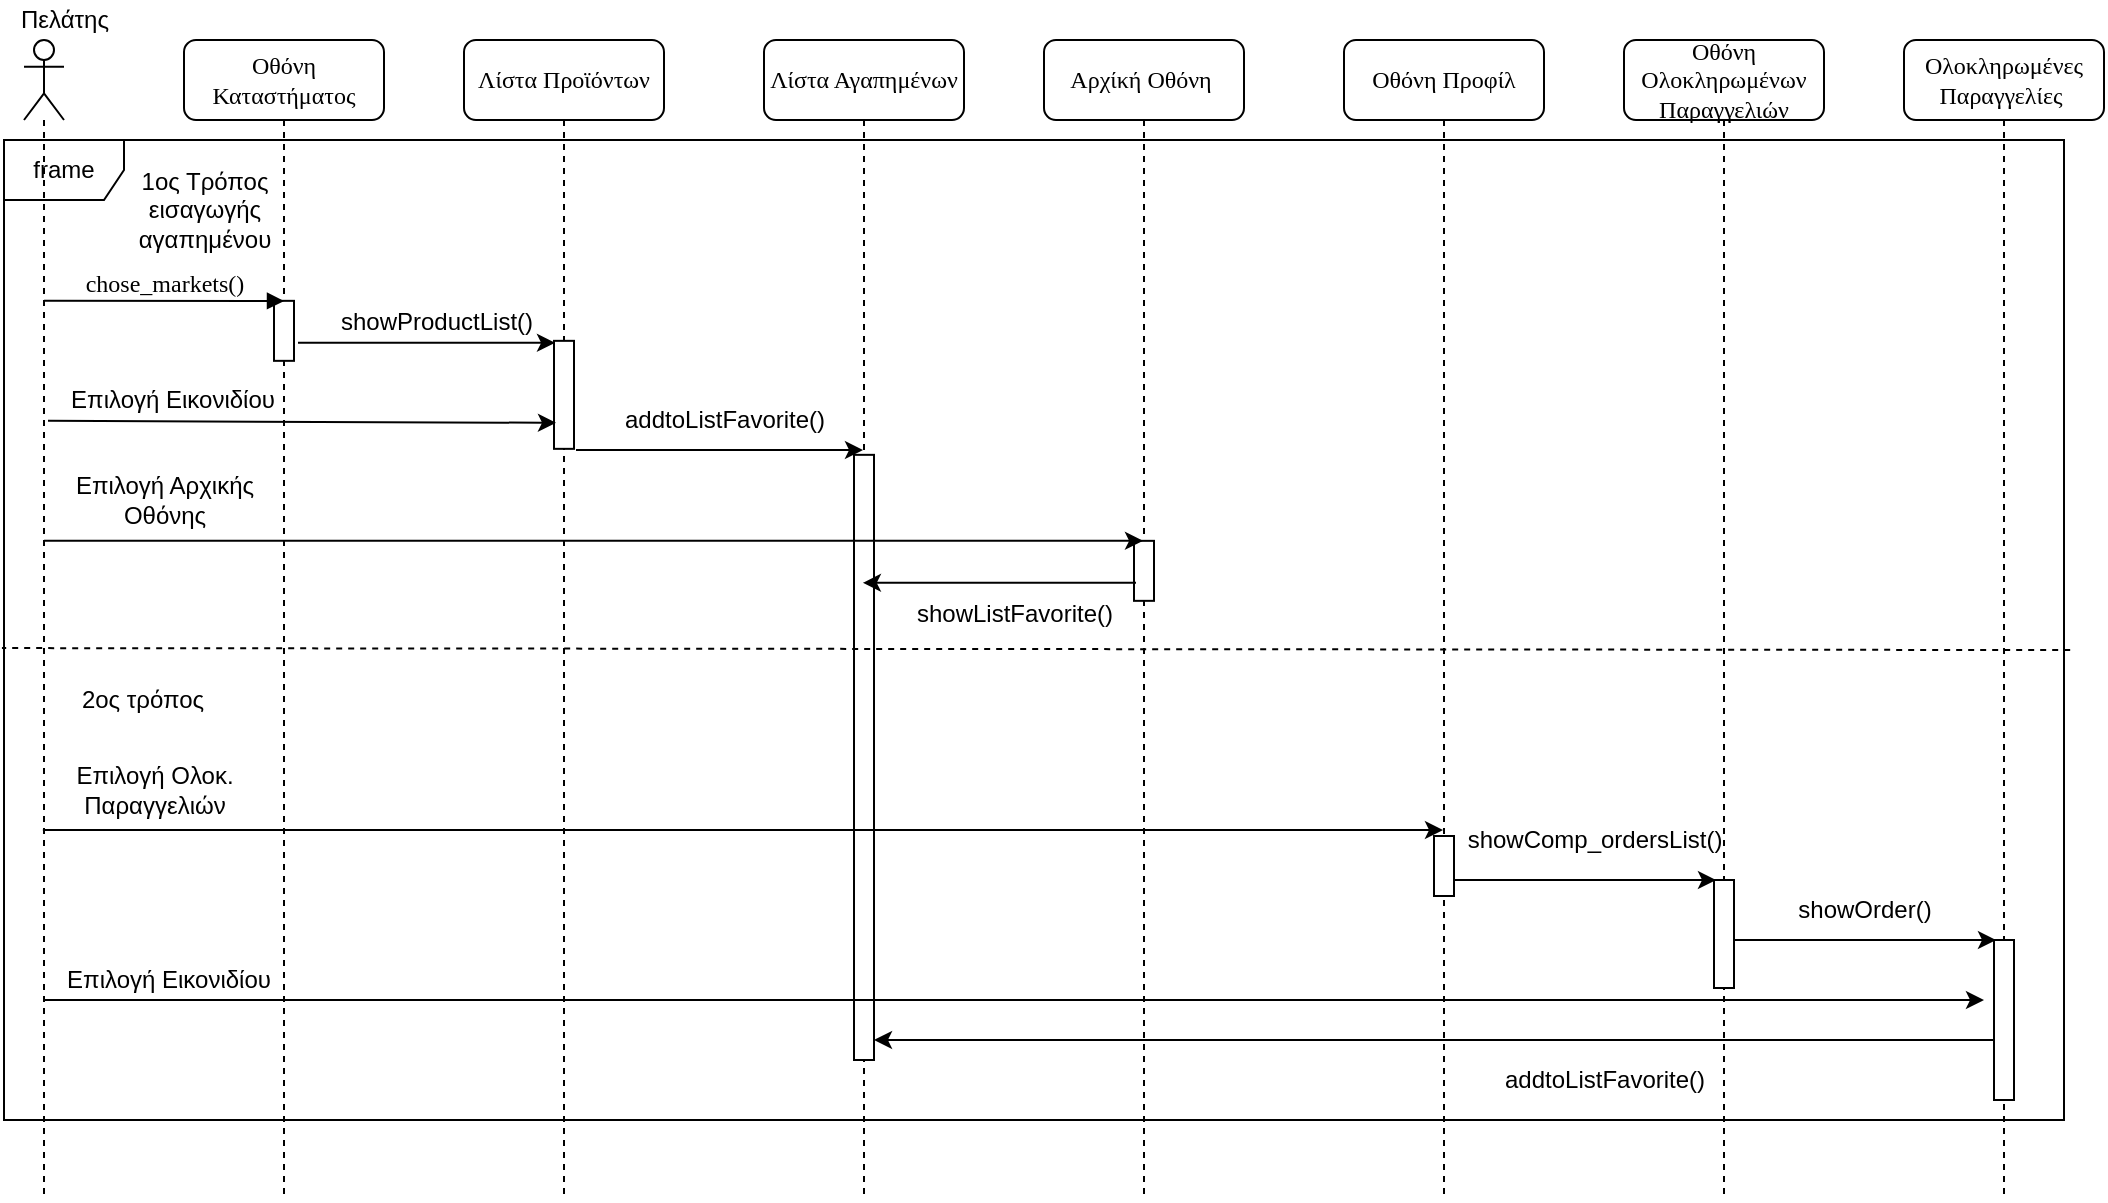 <mxfile version="20.0.0" type="device"><diagram name="Page-1" id="13e1069c-82ec-6db2-03f1-153e76fe0fe0"><mxGraphModel dx="1853" dy="893" grid="1" gridSize="10" guides="1" tooltips="1" connect="1" arrows="1" fold="1" page="1" pageScale="1" pageWidth="1100" pageHeight="850" background="none" math="0" shadow="0"><root><mxCell id="0"/><mxCell id="1" parent="0"/><mxCell id="7baba1c4bc27f4b0-6" value="Ολοκληρωμένες Παραγγελίες&amp;nbsp;" style="shape=umlLifeline;perimeter=lifelinePerimeter;whiteSpace=wrap;html=1;container=1;collapsible=0;recursiveResize=0;outlineConnect=0;rounded=1;shadow=0;comic=0;labelBackgroundColor=none;strokeWidth=1;fontFamily=Verdana;fontSize=12;align=center;" parent="1" vertex="1"><mxGeometry x="960" y="80" width="100" height="580" as="geometry"/></mxCell><mxCell id="eds2SnFlBXSdfAzkcild-21" value="Οθόνη Ολοκληρωμένων Παραγγελιών" style="shape=umlLifeline;perimeter=lifelinePerimeter;whiteSpace=wrap;html=1;container=1;collapsible=0;recursiveResize=0;outlineConnect=0;rounded=1;shadow=0;comic=0;labelBackgroundColor=none;strokeWidth=1;fontFamily=Verdana;fontSize=12;align=center;" vertex="1" parent="1"><mxGeometry x="820" y="80" width="100" height="580" as="geometry"/></mxCell><mxCell id="7baba1c4bc27f4b0-5" value="Οθόνη Προφίλ" style="shape=umlLifeline;perimeter=lifelinePerimeter;whiteSpace=wrap;html=1;container=1;collapsible=0;recursiveResize=0;outlineConnect=0;rounded=1;shadow=0;comic=0;labelBackgroundColor=none;strokeWidth=1;fontFamily=Verdana;fontSize=12;align=center;" parent="1" vertex="1"><mxGeometry x="680" y="80" width="100" height="580" as="geometry"/></mxCell><mxCell id="7baba1c4bc27f4b0-2" value="Λίστα Προϊόντων" style="shape=umlLifeline;perimeter=lifelinePerimeter;whiteSpace=wrap;html=1;container=1;collapsible=0;recursiveResize=0;outlineConnect=0;rounded=1;shadow=0;comic=0;labelBackgroundColor=none;strokeWidth=1;fontFamily=Verdana;fontSize=12;align=center;" parent="1" vertex="1"><mxGeometry x="240" y="80" width="100" height="580" as="geometry"/></mxCell><mxCell id="eds2SnFlBXSdfAzkcild-5" value="" style="html=1;points=[];perimeter=orthogonalPerimeter;rounded=0;shadow=0;comic=0;labelBackgroundColor=none;strokeWidth=1;fontFamily=Verdana;fontSize=12;align=center;" vertex="1" parent="7baba1c4bc27f4b0-2"><mxGeometry x="45" y="150.42" width="10" height="54" as="geometry"/></mxCell><mxCell id="7baba1c4bc27f4b0-3" value="Αρχίκή Οθόνη&amp;nbsp;" style="shape=umlLifeline;perimeter=lifelinePerimeter;whiteSpace=wrap;html=1;container=1;collapsible=0;recursiveResize=0;outlineConnect=0;rounded=1;shadow=0;comic=0;labelBackgroundColor=none;strokeWidth=1;fontFamily=Verdana;fontSize=12;align=center;" parent="1" vertex="1"><mxGeometry x="530" y="80" width="100" height="580" as="geometry"/></mxCell><mxCell id="eds2SnFlBXSdfAzkcild-14" value="" style="html=1;points=[];perimeter=orthogonalPerimeter;rounded=0;shadow=0;comic=0;labelBackgroundColor=none;strokeWidth=1;fontFamily=Verdana;fontSize=12;align=center;" vertex="1" parent="7baba1c4bc27f4b0-3"><mxGeometry x="45" y="250.42" width="10" height="30" as="geometry"/></mxCell><mxCell id="7baba1c4bc27f4b0-4" value="Λίστα Αγαπημένων" style="shape=umlLifeline;perimeter=lifelinePerimeter;whiteSpace=wrap;html=1;container=1;collapsible=0;recursiveResize=0;outlineConnect=0;rounded=1;shadow=0;comic=0;labelBackgroundColor=none;strokeWidth=1;fontFamily=Verdana;fontSize=12;align=center;" parent="1" vertex="1"><mxGeometry x="390" y="80" width="100" height="580" as="geometry"/></mxCell><mxCell id="eds2SnFlBXSdfAzkcild-6" value="" style="html=1;points=[];perimeter=orthogonalPerimeter;rounded=0;shadow=0;comic=0;labelBackgroundColor=none;strokeWidth=1;fontFamily=Verdana;fontSize=12;align=center;" vertex="1" parent="7baba1c4bc27f4b0-4"><mxGeometry x="45" y="207.42" width="10" height="302.58" as="geometry"/></mxCell><mxCell id="eds2SnFlBXSdfAzkcild-22" value="" style="html=1;points=[];perimeter=orthogonalPerimeter;rounded=0;shadow=0;comic=0;labelBackgroundColor=none;strokeWidth=1;fontFamily=Verdana;fontSize=12;align=center;" vertex="1" parent="7baba1c4bc27f4b0-4"><mxGeometry x="335" y="398" width="10" height="30" as="geometry"/></mxCell><mxCell id="eds2SnFlBXSdfAzkcild-30" value="" style="html=1;points=[];perimeter=orthogonalPerimeter;rounded=0;shadow=0;comic=0;labelBackgroundColor=none;strokeWidth=1;fontFamily=Verdana;fontSize=12;align=center;" vertex="1" parent="7baba1c4bc27f4b0-4"><mxGeometry x="615" y="450" width="10" height="80" as="geometry"/></mxCell><mxCell id="eds2SnFlBXSdfAzkcild-34" value="" style="endArrow=classic;html=1;rounded=0;exitX=0.1;exitY=1;exitDx=0;exitDy=0;exitPerimeter=0;" edge="1" parent="7baba1c4bc27f4b0-4"><mxGeometry width="50" height="50" relative="1" as="geometry"><mxPoint x="615" y="500" as="sourcePoint"/><mxPoint x="55" y="500.0" as="targetPoint"/></mxGeometry></mxCell><mxCell id="eds2SnFlBXSdfAzkcild-32" value="" style="endArrow=classic;html=1;rounded=0;exitX=1.1;exitY=0.733;exitDx=0;exitDy=0;exitPerimeter=0;" edge="1" parent="7baba1c4bc27f4b0-4"><mxGeometry width="50" height="50" relative="1" as="geometry"><mxPoint x="-360.0" y="480.002" as="sourcePoint"/><mxPoint x="610" y="480" as="targetPoint"/></mxGeometry></mxCell><mxCell id="eds2SnFlBXSdfAzkcild-33" value="Επιλογή Εικονιδίου" style="text;html=1;align=center;verticalAlign=middle;resizable=0;points=[];autosize=1;strokeColor=none;fillColor=none;" vertex="1" parent="7baba1c4bc27f4b0-4"><mxGeometry x="-358" y="460" width="120" height="20" as="geometry"/></mxCell><mxCell id="eds2SnFlBXSdfAzkcild-26" value="" style="html=1;points=[];perimeter=orthogonalPerimeter;rounded=0;shadow=0;comic=0;labelBackgroundColor=none;strokeWidth=1;fontFamily=Verdana;fontSize=12;align=center;" vertex="1" parent="7baba1c4bc27f4b0-4"><mxGeometry x="475" y="420" width="10" height="54" as="geometry"/></mxCell><mxCell id="eds2SnFlBXSdfAzkcild-29" value="" style="endArrow=classic;html=1;rounded=0;" edge="1" parent="7baba1c4bc27f4b0-4"><mxGeometry width="50" height="50" relative="1" as="geometry"><mxPoint x="485" y="450" as="sourcePoint"/><mxPoint x="616" y="450" as="targetPoint"/></mxGeometry></mxCell><mxCell id="eds2SnFlBXSdfAzkcild-19" value="" style="endArrow=classic;html=1;rounded=0;" edge="1" parent="7baba1c4bc27f4b0-4"><mxGeometry width="50" height="50" relative="1" as="geometry"><mxPoint x="-360.553" y="395.0" as="sourcePoint"/><mxPoint x="339.5" y="395.0" as="targetPoint"/></mxGeometry></mxCell><mxCell id="eds2SnFlBXSdfAzkcild-27" value="" style="endArrow=classic;html=1;rounded=0;" edge="1" parent="7baba1c4bc27f4b0-4" source="eds2SnFlBXSdfAzkcild-22"><mxGeometry width="50" height="50" relative="1" as="geometry"><mxPoint x="356" y="420" as="sourcePoint"/><mxPoint x="476" y="420" as="targetPoint"/></mxGeometry></mxCell><mxCell id="eds2SnFlBXSdfAzkcild-28" value="showComp_ordersList()" style="text;html=1;align=center;verticalAlign=middle;resizable=0;points=[];autosize=1;strokeColor=none;fillColor=none;" vertex="1" parent="7baba1c4bc27f4b0-4"><mxGeometry x="345" y="390" width="140" height="20" as="geometry"/></mxCell><mxCell id="eds2SnFlBXSdfAzkcild-31" value="showOrder()" style="text;html=1;align=center;verticalAlign=middle;resizable=0;points=[];autosize=1;strokeColor=none;fillColor=none;" vertex="1" parent="7baba1c4bc27f4b0-4"><mxGeometry x="510" y="425" width="80" height="20" as="geometry"/></mxCell><mxCell id="eds2SnFlBXSdfAzkcild-35" value="addtoListFavorite()" style="text;html=1;align=center;verticalAlign=middle;resizable=0;points=[];autosize=1;strokeColor=none;fillColor=none;" vertex="1" parent="7baba1c4bc27f4b0-4"><mxGeometry x="360" y="510" width="120" height="20" as="geometry"/></mxCell><mxCell id="eds2SnFlBXSdfAzkcild-36" value="Επιλογή Ολοκ. &lt;br&gt;Παραγγελιών" style="text;html=1;align=center;verticalAlign=middle;resizable=0;points=[];autosize=1;strokeColor=none;fillColor=none;" vertex="1" parent="7baba1c4bc27f4b0-4"><mxGeometry x="-350" y="360" width="90" height="30" as="geometry"/></mxCell><mxCell id="7baba1c4bc27f4b0-8" value="Οθόνη Καταστήματος" style="shape=umlLifeline;perimeter=lifelinePerimeter;whiteSpace=wrap;html=1;container=1;collapsible=0;recursiveResize=0;outlineConnect=0;rounded=1;shadow=0;comic=0;labelBackgroundColor=none;strokeWidth=1;fontFamily=Verdana;fontSize=12;align=center;" parent="1" vertex="1"><mxGeometry x="100" y="80" width="100" height="580" as="geometry"/></mxCell><mxCell id="eds2SnFlBXSdfAzkcild-44" value="frame" style="shape=umlFrame;whiteSpace=wrap;html=1;" vertex="1" parent="7baba1c4bc27f4b0-8"><mxGeometry x="-90" y="50" width="1030" height="490" as="geometry"/></mxCell><mxCell id="7baba1c4bc27f4b0-9" value="" style="html=1;points=[];perimeter=orthogonalPerimeter;rounded=0;shadow=0;comic=0;labelBackgroundColor=none;strokeWidth=1;fontFamily=Verdana;fontSize=12;align=center;" parent="7baba1c4bc27f4b0-8" vertex="1"><mxGeometry x="45" y="130.42" width="10" height="30" as="geometry"/></mxCell><mxCell id="eds2SnFlBXSdfAzkcild-9" value="" style="endArrow=classic;html=1;rounded=0;" edge="1" parent="7baba1c4bc27f4b0-8"><mxGeometry width="50" height="50" relative="1" as="geometry"><mxPoint x="57" y="151.42" as="sourcePoint"/><mxPoint x="185.5" y="151.422" as="targetPoint"/></mxGeometry></mxCell><mxCell id="eds2SnFlBXSdfAzkcild-16" value="Επιλογή Αρχικής &lt;br&gt;Οθόνης" style="text;html=1;align=center;verticalAlign=middle;resizable=0;points=[];autosize=1;strokeColor=none;fillColor=none;" vertex="1" parent="7baba1c4bc27f4b0-8"><mxGeometry x="-60" y="215.42" width="100" height="30" as="geometry"/></mxCell><mxCell id="eds2SnFlBXSdfAzkcild-41" value="1ος Τρόπος &lt;br&gt;εισαγωγής &lt;br&gt;αγαπημένου" style="text;html=1;align=center;verticalAlign=middle;resizable=0;points=[];autosize=1;strokeColor=none;fillColor=none;" vertex="1" parent="7baba1c4bc27f4b0-8"><mxGeometry x="-30" y="60" width="80" height="50" as="geometry"/></mxCell><mxCell id="eds2SnFlBXSdfAzkcild-45" value="" style="endArrow=none;dashed=1;html=1;rounded=0;entryX=-0.001;entryY=0.496;entryDx=0;entryDy=0;entryPerimeter=0;exitX=1.003;exitY=0.498;exitDx=0;exitDy=0;exitPerimeter=0;" edge="1" parent="7baba1c4bc27f4b0-8"><mxGeometry width="50" height="50" relative="1" as="geometry"><mxPoint x="943.09" y="305.02" as="sourcePoint"/><mxPoint x="-91.03" y="304.04" as="targetPoint"/></mxGeometry></mxCell><mxCell id="eds2SnFlBXSdfAzkcild-1" value="" style="shape=umlLifeline;participant=umlActor;perimeter=lifelinePerimeter;whiteSpace=wrap;html=1;container=1;collapsible=0;recursiveResize=0;verticalAlign=top;spacingTop=36;outlineConnect=0;" vertex="1" parent="1"><mxGeometry x="20" y="80" width="20" height="580" as="geometry"/></mxCell><mxCell id="eds2SnFlBXSdfAzkcild-2" value="Πελάτης" style="text;html=1;align=center;verticalAlign=middle;resizable=0;points=[];autosize=1;strokeColor=none;fillColor=none;" vertex="1" parent="1"><mxGeometry x="10" y="60" width="60" height="20" as="geometry"/></mxCell><mxCell id="eds2SnFlBXSdfAzkcild-3" value="chose_markets()" style="html=1;verticalAlign=bottom;endArrow=block;entryX=0;entryY=0;labelBackgroundColor=none;fontFamily=Verdana;fontSize=12;edgeStyle=elbowEdgeStyle;elbow=vertical;" edge="1" parent="1"><mxGeometry relative="1" as="geometry"><mxPoint x="30" y="210.42" as="sourcePoint"/><mxPoint x="150" y="210.42" as="targetPoint"/></mxGeometry></mxCell><mxCell id="eds2SnFlBXSdfAzkcild-8" value="" style="endArrow=classic;html=1;rounded=0;exitX=1.1;exitY=0.733;exitDx=0;exitDy=0;exitPerimeter=0;" edge="1" parent="1"><mxGeometry width="50" height="50" relative="1" as="geometry"><mxPoint x="296" y="285.002" as="sourcePoint"/><mxPoint x="439.5" y="285.002" as="targetPoint"/></mxGeometry></mxCell><mxCell id="eds2SnFlBXSdfAzkcild-11" value="" style="endArrow=classic;html=1;rounded=0;exitX=1.1;exitY=0.733;exitDx=0;exitDy=0;exitPerimeter=0;entryX=0.1;entryY=0.759;entryDx=0;entryDy=0;entryPerimeter=0;" edge="1" parent="1" target="eds2SnFlBXSdfAzkcild-5"><mxGeometry width="50" height="50" relative="1" as="geometry"><mxPoint x="32" y="270.422" as="sourcePoint"/><mxPoint x="282" y="270.42" as="targetPoint"/></mxGeometry></mxCell><mxCell id="eds2SnFlBXSdfAzkcild-12" value="Επιλογή Εικονιδίου" style="text;html=1;align=center;verticalAlign=middle;resizable=0;points=[];autosize=1;strokeColor=none;fillColor=none;" vertex="1" parent="1"><mxGeometry x="34" y="250.42" width="120" height="20" as="geometry"/></mxCell><mxCell id="eds2SnFlBXSdfAzkcild-13" value="addtoListFavorite()" style="text;html=1;align=center;verticalAlign=middle;resizable=0;points=[];autosize=1;strokeColor=none;fillColor=none;" vertex="1" parent="1"><mxGeometry x="310" y="260.42" width="120" height="20" as="geometry"/></mxCell><mxCell id="eds2SnFlBXSdfAzkcild-15" value="" style="endArrow=classic;html=1;rounded=0;" edge="1" parent="1"><mxGeometry width="50" height="50" relative="1" as="geometry"><mxPoint x="30" y="330.42" as="sourcePoint"/><mxPoint x="579.5" y="330.42" as="targetPoint"/></mxGeometry></mxCell><mxCell id="eds2SnFlBXSdfAzkcild-17" value="" style="endArrow=classic;html=1;rounded=0;exitX=0.1;exitY=1;exitDx=0;exitDy=0;exitPerimeter=0;" edge="1" parent="1"><mxGeometry width="50" height="50" relative="1" as="geometry"><mxPoint x="576" y="351.42" as="sourcePoint"/><mxPoint x="439.447" y="351.42" as="targetPoint"/></mxGeometry></mxCell><mxCell id="eds2SnFlBXSdfAzkcild-18" value="showListFavorite()" style="text;html=1;align=center;verticalAlign=middle;resizable=0;points=[];autosize=1;strokeColor=none;fillColor=none;" vertex="1" parent="1"><mxGeometry x="460" y="357.42" width="110" height="20" as="geometry"/></mxCell><mxCell id="eds2SnFlBXSdfAzkcild-25" value="showProductList()" style="text;html=1;align=center;verticalAlign=middle;resizable=0;points=[];autosize=1;strokeColor=none;fillColor=none;" vertex="1" parent="1"><mxGeometry x="171" y="211.42" width="110" height="20" as="geometry"/></mxCell><mxCell id="eds2SnFlBXSdfAzkcild-42" value="2ος τρόπος" style="text;html=1;align=center;verticalAlign=middle;resizable=0;points=[];autosize=1;strokeColor=none;fillColor=none;" vertex="1" parent="1"><mxGeometry x="39" y="400" width="80" height="20" as="geometry"/></mxCell></root></mxGraphModel></diagram></mxfile>